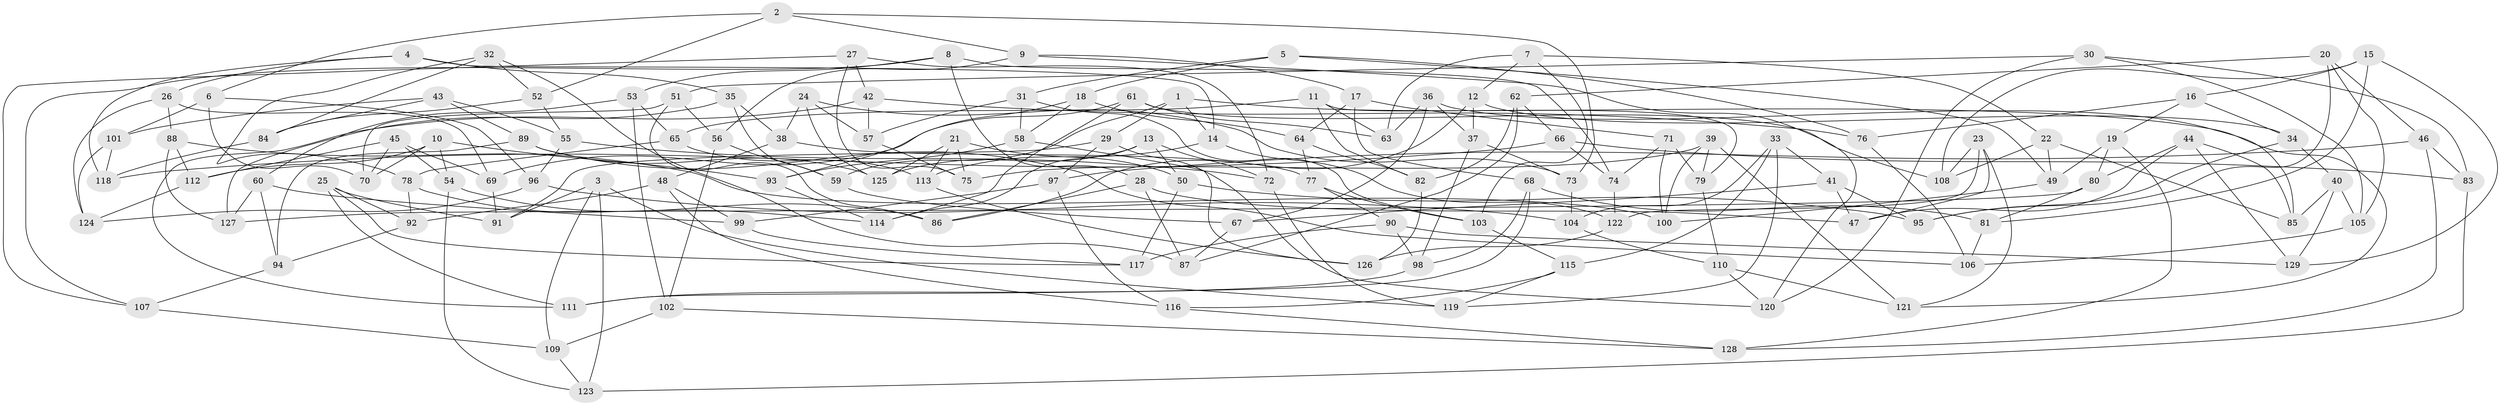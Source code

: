 // coarse degree distribution, {4: 0.5846153846153846, 10: 0.06153846153846154, 9: 0.046153846153846156, 2: 0.015384615384615385, 11: 0.046153846153846156, 8: 0.06153846153846154, 7: 0.03076923076923077, 12: 0.015384615384615385, 3: 0.09230769230769231, 5: 0.03076923076923077, 6: 0.015384615384615385}
// Generated by graph-tools (version 1.1) at 2025/54/03/04/25 22:54:06]
// undirected, 129 vertices, 258 edges
graph export_dot {
  node [color=gray90,style=filled];
  1;
  2;
  3;
  4;
  5;
  6;
  7;
  8;
  9;
  10;
  11;
  12;
  13;
  14;
  15;
  16;
  17;
  18;
  19;
  20;
  21;
  22;
  23;
  24;
  25;
  26;
  27;
  28;
  29;
  30;
  31;
  32;
  33;
  34;
  35;
  36;
  37;
  38;
  39;
  40;
  41;
  42;
  43;
  44;
  45;
  46;
  47;
  48;
  49;
  50;
  51;
  52;
  53;
  54;
  55;
  56;
  57;
  58;
  59;
  60;
  61;
  62;
  63;
  64;
  65;
  66;
  67;
  68;
  69;
  70;
  71;
  72;
  73;
  74;
  75;
  76;
  77;
  78;
  79;
  80;
  81;
  82;
  83;
  84;
  85;
  86;
  87;
  88;
  89;
  90;
  91;
  92;
  93;
  94;
  95;
  96;
  97;
  98;
  99;
  100;
  101;
  102;
  103;
  104;
  105;
  106;
  107;
  108;
  109;
  110;
  111;
  112;
  113;
  114;
  115;
  116;
  117;
  118;
  119;
  120;
  121;
  122;
  123;
  124;
  125;
  126;
  127;
  128;
  129;
  1 -- 29;
  1 -- 59;
  1 -- 121;
  1 -- 14;
  2 -- 9;
  2 -- 52;
  2 -- 6;
  2 -- 73;
  3 -- 119;
  3 -- 123;
  3 -- 109;
  3 -- 91;
  4 -- 118;
  4 -- 26;
  4 -- 14;
  4 -- 35;
  5 -- 18;
  5 -- 76;
  5 -- 31;
  5 -- 49;
  6 -- 101;
  6 -- 96;
  6 -- 70;
  7 -- 103;
  7 -- 22;
  7 -- 12;
  7 -- 63;
  8 -- 28;
  8 -- 74;
  8 -- 107;
  8 -- 53;
  9 -- 56;
  9 -- 120;
  9 -- 17;
  10 -- 70;
  10 -- 112;
  10 -- 54;
  10 -- 93;
  11 -- 82;
  11 -- 79;
  11 -- 65;
  11 -- 63;
  12 -- 86;
  12 -- 37;
  12 -- 34;
  13 -- 50;
  13 -- 125;
  13 -- 114;
  13 -- 72;
  14 -- 122;
  14 -- 113;
  15 -- 81;
  15 -- 16;
  15 -- 108;
  15 -- 129;
  16 -- 34;
  16 -- 76;
  16 -- 19;
  17 -- 68;
  17 -- 71;
  17 -- 64;
  18 -- 64;
  18 -- 58;
  18 -- 93;
  19 -- 80;
  19 -- 128;
  19 -- 49;
  20 -- 95;
  20 -- 105;
  20 -- 46;
  20 -- 62;
  21 -- 125;
  21 -- 75;
  21 -- 113;
  21 -- 50;
  22 -- 85;
  22 -- 108;
  22 -- 49;
  23 -- 47;
  23 -- 122;
  23 -- 121;
  23 -- 108;
  24 -- 73;
  24 -- 125;
  24 -- 38;
  24 -- 57;
  25 -- 92;
  25 -- 111;
  25 -- 117;
  25 -- 91;
  26 -- 124;
  26 -- 88;
  26 -- 69;
  27 -- 72;
  27 -- 107;
  27 -- 75;
  27 -- 42;
  28 -- 47;
  28 -- 87;
  28 -- 86;
  29 -- 97;
  29 -- 91;
  29 -- 120;
  30 -- 105;
  30 -- 120;
  30 -- 83;
  30 -- 51;
  31 -- 58;
  31 -- 103;
  31 -- 57;
  32 -- 52;
  32 -- 87;
  32 -- 78;
  32 -- 84;
  33 -- 104;
  33 -- 41;
  33 -- 115;
  33 -- 119;
  34 -- 40;
  34 -- 95;
  35 -- 38;
  35 -- 127;
  35 -- 59;
  36 -- 37;
  36 -- 67;
  36 -- 63;
  36 -- 85;
  37 -- 98;
  37 -- 73;
  38 -- 48;
  38 -- 77;
  39 -- 75;
  39 -- 121;
  39 -- 100;
  39 -- 79;
  40 -- 129;
  40 -- 105;
  40 -- 85;
  41 -- 47;
  41 -- 95;
  41 -- 67;
  42 -- 57;
  42 -- 111;
  42 -- 76;
  43 -- 55;
  43 -- 84;
  43 -- 101;
  43 -- 89;
  44 -- 129;
  44 -- 80;
  44 -- 47;
  44 -- 85;
  45 -- 54;
  45 -- 69;
  45 -- 70;
  45 -- 112;
  46 -- 83;
  46 -- 97;
  46 -- 128;
  48 -- 99;
  48 -- 116;
  48 -- 92;
  49 -- 100;
  50 -- 117;
  50 -- 95;
  51 -- 86;
  51 -- 56;
  51 -- 70;
  52 -- 55;
  52 -- 84;
  53 -- 60;
  53 -- 102;
  53 -- 65;
  54 -- 86;
  54 -- 123;
  55 -- 72;
  55 -- 96;
  56 -- 102;
  56 -- 59;
  57 -- 75;
  58 -- 93;
  58 -- 126;
  59 -- 67;
  60 -- 94;
  60 -- 99;
  60 -- 127;
  61 -- 108;
  61 -- 63;
  61 -- 69;
  61 -- 114;
  62 -- 82;
  62 -- 87;
  62 -- 66;
  64 -- 82;
  64 -- 77;
  65 -- 113;
  65 -- 78;
  66 -- 83;
  66 -- 74;
  66 -- 118;
  67 -- 87;
  68 -- 81;
  68 -- 98;
  68 -- 111;
  69 -- 91;
  71 -- 79;
  71 -- 100;
  71 -- 74;
  72 -- 119;
  73 -- 104;
  74 -- 122;
  76 -- 106;
  77 -- 90;
  77 -- 103;
  78 -- 92;
  78 -- 114;
  79 -- 110;
  80 -- 127;
  80 -- 81;
  81 -- 106;
  82 -- 126;
  83 -- 123;
  84 -- 118;
  88 -- 127;
  88 -- 100;
  88 -- 112;
  89 -- 125;
  89 -- 94;
  89 -- 106;
  90 -- 129;
  90 -- 98;
  90 -- 117;
  92 -- 94;
  93 -- 114;
  94 -- 107;
  96 -- 104;
  96 -- 124;
  97 -- 99;
  97 -- 116;
  98 -- 111;
  99 -- 117;
  101 -- 124;
  101 -- 118;
  102 -- 109;
  102 -- 128;
  103 -- 115;
  104 -- 110;
  105 -- 106;
  107 -- 109;
  109 -- 123;
  110 -- 121;
  110 -- 120;
  112 -- 124;
  113 -- 126;
  115 -- 116;
  115 -- 119;
  116 -- 128;
  122 -- 126;
}
